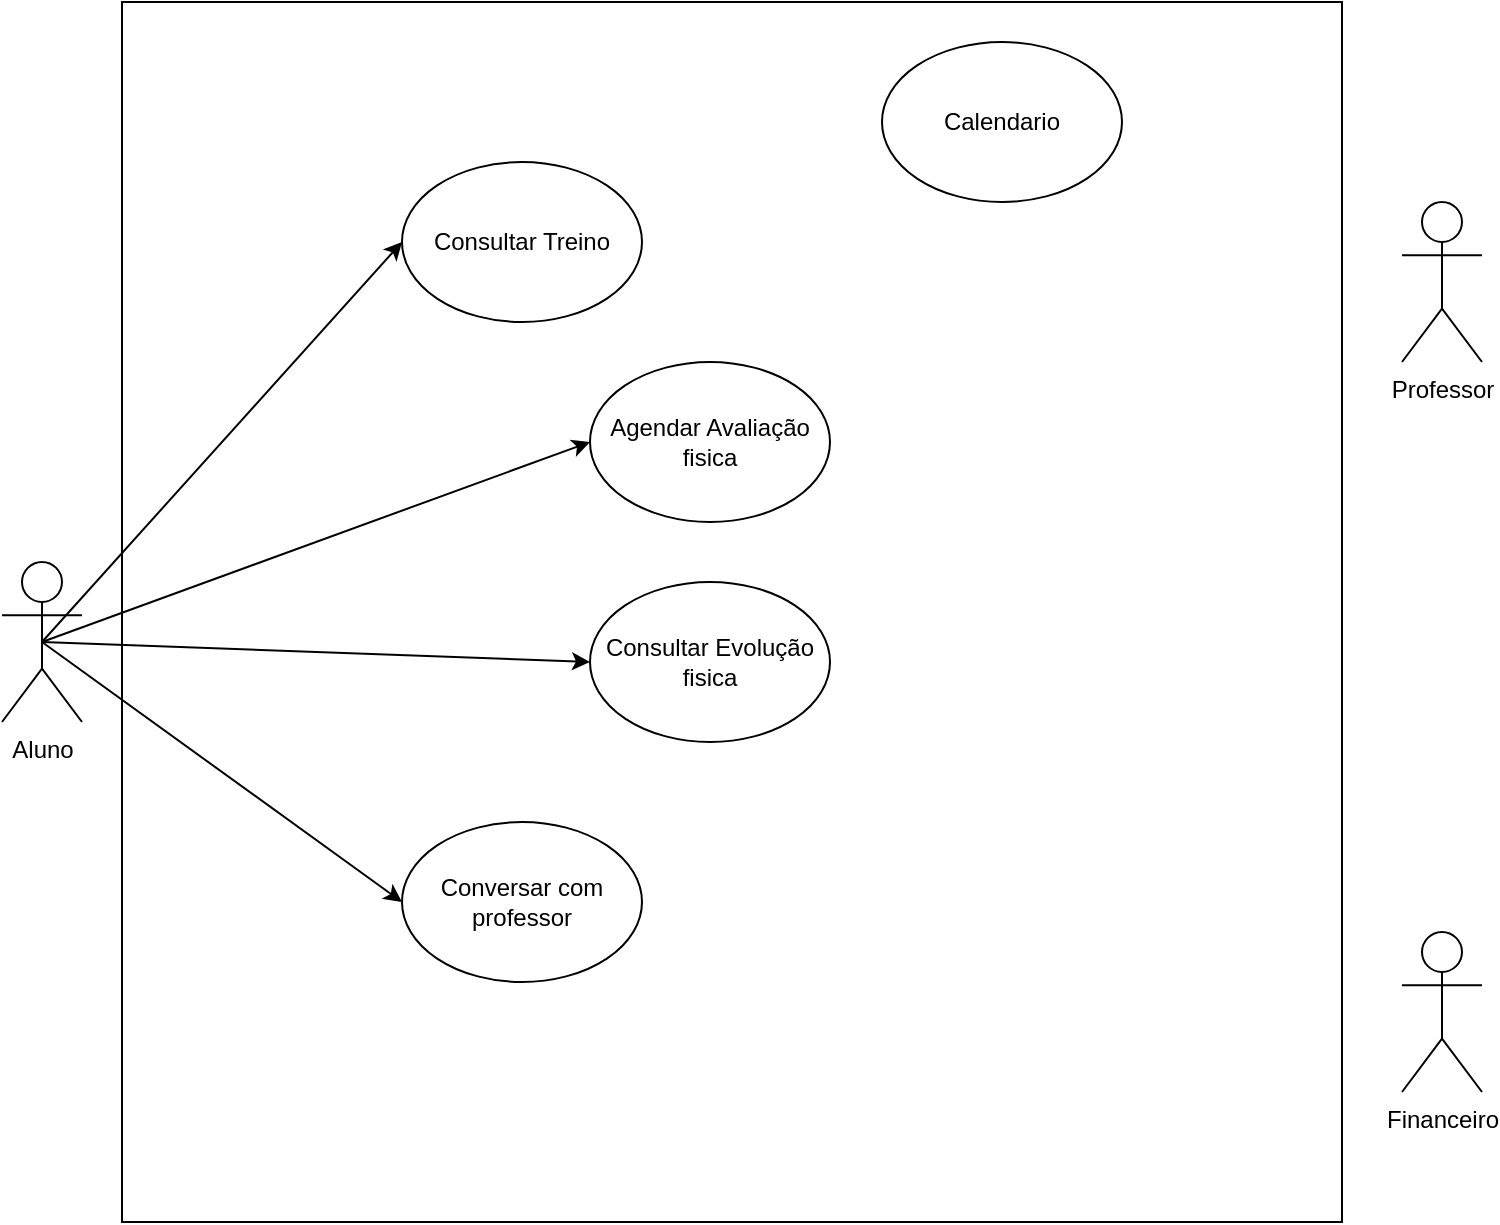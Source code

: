 <mxfile version="24.8.4">
  <diagram name="Page-1" id="NFSPCx9VxVy41TY92s7J">
    <mxGraphModel dx="906" dy="933" grid="1" gridSize="10" guides="1" tooltips="1" connect="1" arrows="1" fold="1" page="1" pageScale="1" pageWidth="827" pageHeight="1169" math="0" shadow="0">
      <root>
        <mxCell id="0" />
        <mxCell id="1" parent="0" />
        <mxCell id="Yu5DDHVQ4fDgF2E-pXZF-1" value="" style="rounded=0;whiteSpace=wrap;html=1;" vertex="1" parent="1">
          <mxGeometry x="120" y="120" width="610" height="610" as="geometry" />
        </mxCell>
        <mxCell id="Yu5DDHVQ4fDgF2E-pXZF-21" style="rounded=0;orthogonalLoop=1;jettySize=auto;html=1;exitX=0.5;exitY=0.5;exitDx=0;exitDy=0;exitPerimeter=0;entryX=0;entryY=0.5;entryDx=0;entryDy=0;" edge="1" parent="1" source="Yu5DDHVQ4fDgF2E-pXZF-2" target="Yu5DDHVQ4fDgF2E-pXZF-9">
          <mxGeometry relative="1" as="geometry" />
        </mxCell>
        <mxCell id="Yu5DDHVQ4fDgF2E-pXZF-23" style="edgeStyle=none;rounded=0;orthogonalLoop=1;jettySize=auto;html=1;exitX=0.5;exitY=0.5;exitDx=0;exitDy=0;exitPerimeter=0;entryX=0;entryY=0.5;entryDx=0;entryDy=0;" edge="1" parent="1" source="Yu5DDHVQ4fDgF2E-pXZF-2" target="Yu5DDHVQ4fDgF2E-pXZF-11">
          <mxGeometry relative="1" as="geometry" />
        </mxCell>
        <mxCell id="Yu5DDHVQ4fDgF2E-pXZF-24" style="edgeStyle=none;rounded=0;orthogonalLoop=1;jettySize=auto;html=1;exitX=0.5;exitY=0.5;exitDx=0;exitDy=0;exitPerimeter=0;entryX=0;entryY=0.5;entryDx=0;entryDy=0;" edge="1" parent="1" source="Yu5DDHVQ4fDgF2E-pXZF-2" target="Yu5DDHVQ4fDgF2E-pXZF-15">
          <mxGeometry relative="1" as="geometry" />
        </mxCell>
        <mxCell id="Yu5DDHVQ4fDgF2E-pXZF-2" value="Aluno&lt;div&gt;&lt;br&gt;&lt;/div&gt;" style="shape=umlActor;verticalLabelPosition=bottom;verticalAlign=top;html=1;outlineConnect=0;" vertex="1" parent="1">
          <mxGeometry x="60" y="400" width="40" height="80" as="geometry" />
        </mxCell>
        <mxCell id="Yu5DDHVQ4fDgF2E-pXZF-3" value="Professor" style="shape=umlActor;verticalLabelPosition=bottom;verticalAlign=top;html=1;outlineConnect=0;" vertex="1" parent="1">
          <mxGeometry x="760" y="220" width="40" height="80" as="geometry" />
        </mxCell>
        <mxCell id="Yu5DDHVQ4fDgF2E-pXZF-5" value="Financeiro" style="shape=umlActor;verticalLabelPosition=bottom;verticalAlign=top;html=1;outlineConnect=0;" vertex="1" parent="1">
          <mxGeometry x="760" y="585" width="40" height="80" as="geometry" />
        </mxCell>
        <mxCell id="Yu5DDHVQ4fDgF2E-pXZF-9" value="Consultar Treino" style="ellipse;whiteSpace=wrap;html=1;" vertex="1" parent="1">
          <mxGeometry x="260" y="200" width="120" height="80" as="geometry" />
        </mxCell>
        <mxCell id="Yu5DDHVQ4fDgF2E-pXZF-10" value="Agendar Avaliação fisica" style="ellipse;whiteSpace=wrap;html=1;" vertex="1" parent="1">
          <mxGeometry x="354" y="300" width="120" height="80" as="geometry" />
        </mxCell>
        <mxCell id="Yu5DDHVQ4fDgF2E-pXZF-11" value="Consultar Evolução fisica" style="ellipse;whiteSpace=wrap;html=1;" vertex="1" parent="1">
          <mxGeometry x="354" y="410" width="120" height="80" as="geometry" />
        </mxCell>
        <mxCell id="Yu5DDHVQ4fDgF2E-pXZF-15" value="Conversar com professor" style="ellipse;whiteSpace=wrap;html=1;" vertex="1" parent="1">
          <mxGeometry x="260" y="530" width="120" height="80" as="geometry" />
        </mxCell>
        <mxCell id="Yu5DDHVQ4fDgF2E-pXZF-17" value="Calendario" style="ellipse;whiteSpace=wrap;html=1;" vertex="1" parent="1">
          <mxGeometry x="500" y="140" width="120" height="80" as="geometry" />
        </mxCell>
        <mxCell id="Yu5DDHVQ4fDgF2E-pXZF-22" style="rounded=0;orthogonalLoop=1;jettySize=auto;html=1;exitX=0.5;exitY=0.5;exitDx=0;exitDy=0;exitPerimeter=0;entryX=0;entryY=0.5;entryDx=0;entryDy=0;" edge="1" parent="1" source="Yu5DDHVQ4fDgF2E-pXZF-2" target="Yu5DDHVQ4fDgF2E-pXZF-10">
          <mxGeometry relative="1" as="geometry" />
        </mxCell>
      </root>
    </mxGraphModel>
  </diagram>
</mxfile>
